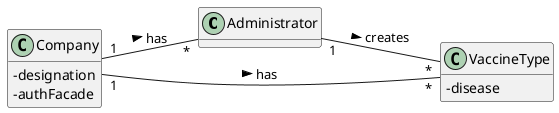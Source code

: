 @startuml
hide methods
left to right direction
skinparam classAttributeIconSize 0

class Administrator {
}

class Company {
  -designation
  -authFacade
}

class VaccineType {
  -disease
}


Company "1" -- "*" VaccineType: has >
Administrator "1" -- "*" VaccineType: creates >
Company "1" -- "*" Administrator: has >


@enduml